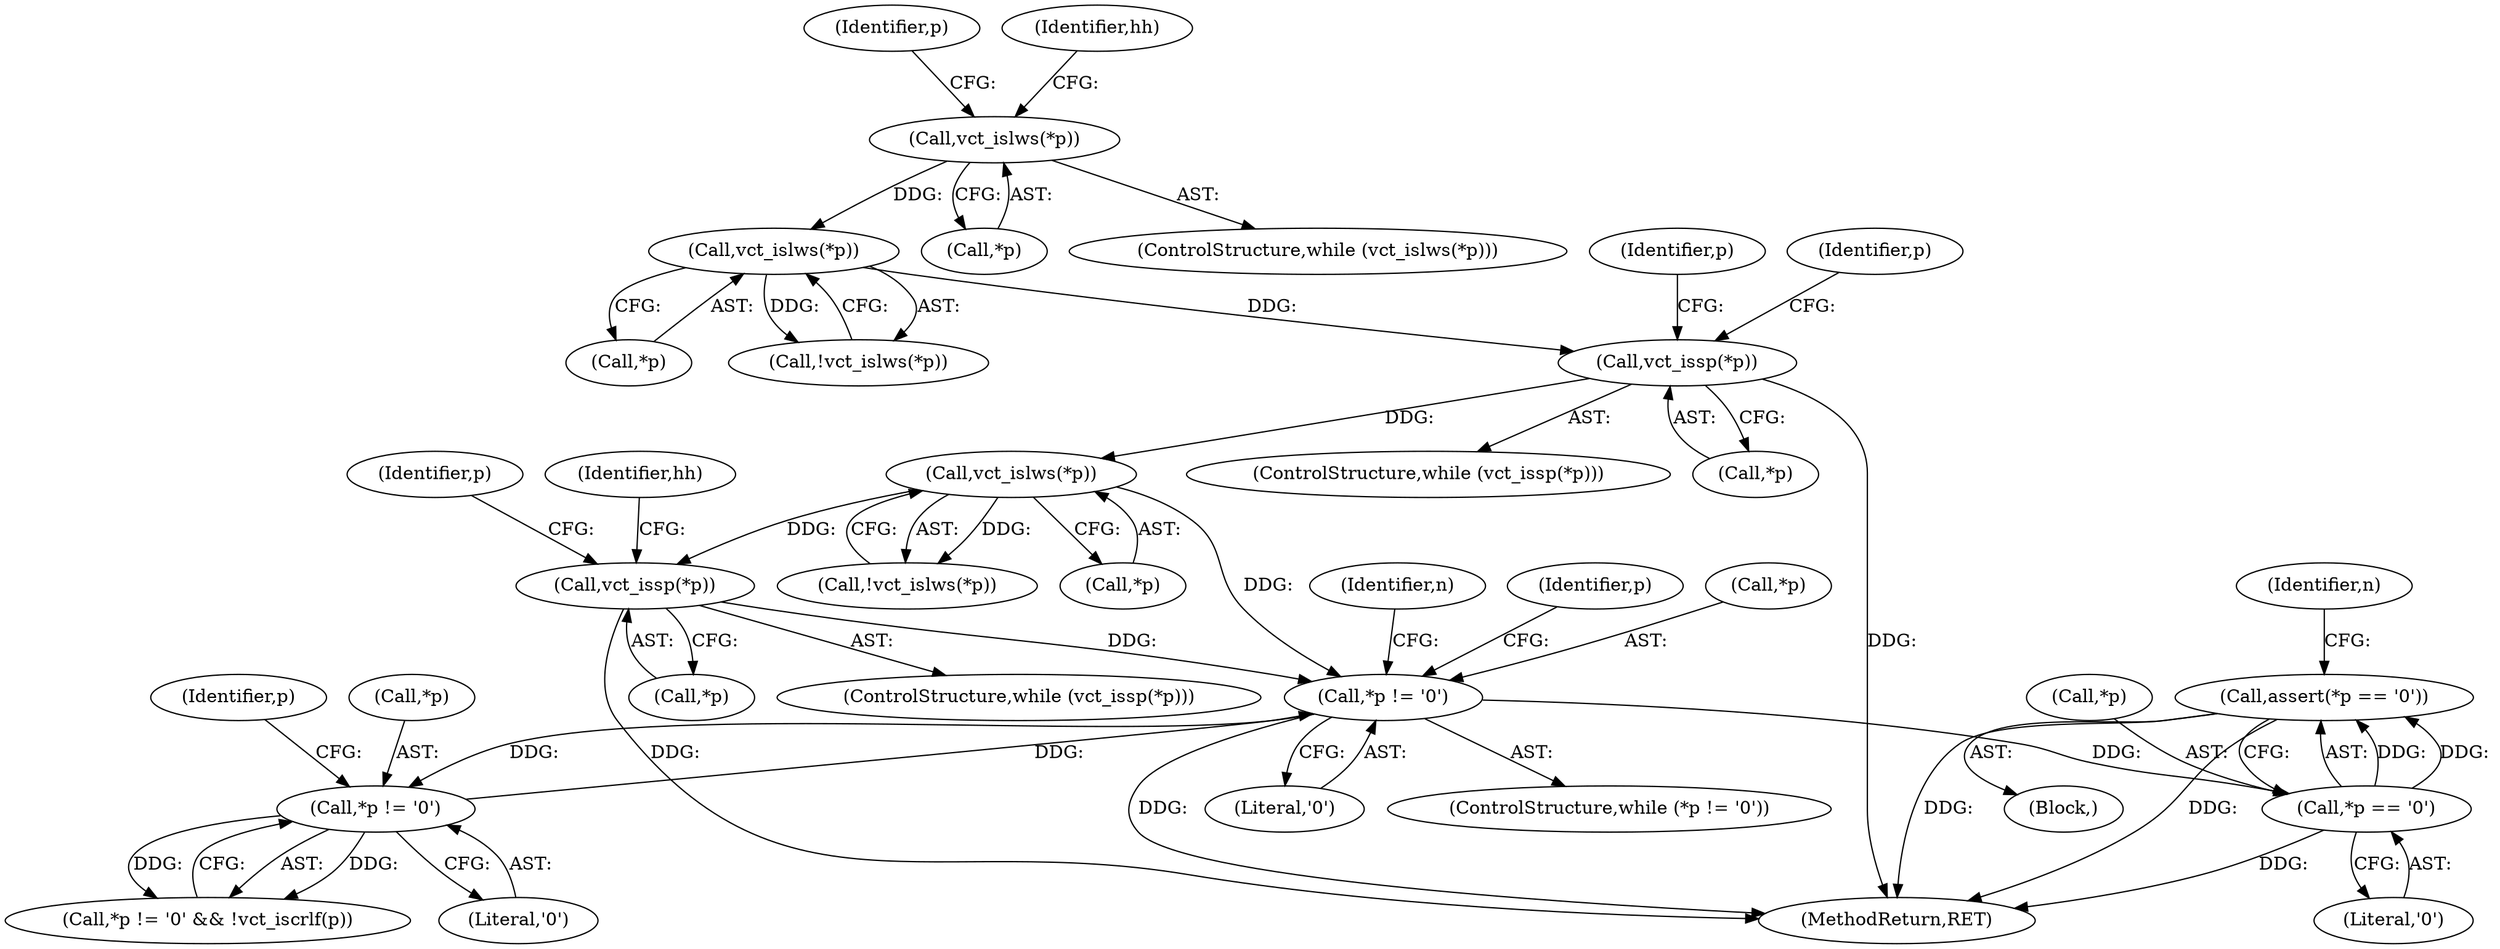 digraph "0_Varnish-Cache_85e8468bec9416bd7e16b0d80cb820ecd2b330c3_2@API" {
"1000317" [label="(Call,assert(*p == '\0'))"];
"1000318" [label="(Call,*p == '\0')"];
"1000271" [label="(Call,*p != '\0')"];
"1000204" [label="(Call,vct_islws(*p))"];
"1000187" [label="(Call,vct_issp(*p))"];
"1000172" [label="(Call,vct_islws(*p))"];
"1000159" [label="(Call,vct_islws(*p))"];
"1000293" [label="(Call,*p != '\0')"];
"1000238" [label="(Call,vct_issp(*p))"];
"1000278" [label="(Identifier,n)"];
"1000318" [label="(Call,*p == '\0')"];
"1000314" [label="(Identifier,p)"];
"1000321" [label="(Literal,'\0')"];
"1000317" [label="(Call,assert(*p == '\0'))"];
"1000272" [label="(Call,*p)"];
"1000186" [label="(ControlStructure,while (vct_issp(*p)))"];
"1000171" [label="(Call,!vct_islws(*p))"];
"1000245" [label="(Identifier,hh)"];
"1000203" [label="(Call,!vct_islws(*p))"];
"1000324" [label="(Identifier,n)"];
"1000237" [label="(ControlStructure,while (vct_issp(*p)))"];
"1000274" [label="(Literal,'\0')"];
"1000270" [label="(ControlStructure,while (*p != '\0'))"];
"1000187" [label="(Call,vct_issp(*p))"];
"1000173" [label="(Call,*p)"];
"1000172" [label="(Call,vct_islws(*p))"];
"1000319" [label="(Call,*p)"];
"1000292" [label="(Call,*p != '\0' && !vct_iscrlf(p))"];
"1000294" [label="(Call,*p)"];
"1000163" [label="(Identifier,p)"];
"1000160" [label="(Call,*p)"];
"1000166" [label="(Identifier,hh)"];
"1000293" [label="(Call,*p != '\0')"];
"1000299" [label="(Identifier,p)"];
"1000242" [label="(Identifier,p)"];
"1000195" [label="(Identifier,p)"];
"1000205" [label="(Call,*p)"];
"1000158" [label="(ControlStructure,while (vct_islws(*p)))"];
"1000188" [label="(Call,*p)"];
"1000353" [label="(MethodReturn,RET)"];
"1000296" [label="(Literal,'\0')"];
"1000271" [label="(Call,*p != '\0')"];
"1000239" [label="(Call,*p)"];
"1000159" [label="(Call,vct_islws(*p))"];
"1000108" [label="(Block,)"];
"1000204" [label="(Call,vct_islws(*p))"];
"1000238" [label="(Call,vct_issp(*p))"];
"1000191" [label="(Identifier,p)"];
"1000317" -> "1000108"  [label="AST: "];
"1000317" -> "1000318"  [label="CFG: "];
"1000318" -> "1000317"  [label="AST: "];
"1000324" -> "1000317"  [label="CFG: "];
"1000317" -> "1000353"  [label="DDG: "];
"1000317" -> "1000353"  [label="DDG: "];
"1000318" -> "1000317"  [label="DDG: "];
"1000318" -> "1000317"  [label="DDG: "];
"1000318" -> "1000321"  [label="CFG: "];
"1000319" -> "1000318"  [label="AST: "];
"1000321" -> "1000318"  [label="AST: "];
"1000318" -> "1000353"  [label="DDG: "];
"1000271" -> "1000318"  [label="DDG: "];
"1000271" -> "1000270"  [label="AST: "];
"1000271" -> "1000274"  [label="CFG: "];
"1000272" -> "1000271"  [label="AST: "];
"1000274" -> "1000271"  [label="AST: "];
"1000278" -> "1000271"  [label="CFG: "];
"1000314" -> "1000271"  [label="CFG: "];
"1000271" -> "1000353"  [label="DDG: "];
"1000204" -> "1000271"  [label="DDG: "];
"1000293" -> "1000271"  [label="DDG: "];
"1000238" -> "1000271"  [label="DDG: "];
"1000271" -> "1000293"  [label="DDG: "];
"1000204" -> "1000203"  [label="AST: "];
"1000204" -> "1000205"  [label="CFG: "];
"1000205" -> "1000204"  [label="AST: "];
"1000203" -> "1000204"  [label="CFG: "];
"1000204" -> "1000203"  [label="DDG: "];
"1000187" -> "1000204"  [label="DDG: "];
"1000204" -> "1000238"  [label="DDG: "];
"1000187" -> "1000186"  [label="AST: "];
"1000187" -> "1000188"  [label="CFG: "];
"1000188" -> "1000187"  [label="AST: "];
"1000191" -> "1000187"  [label="CFG: "];
"1000195" -> "1000187"  [label="CFG: "];
"1000187" -> "1000353"  [label="DDG: "];
"1000172" -> "1000187"  [label="DDG: "];
"1000172" -> "1000171"  [label="AST: "];
"1000172" -> "1000173"  [label="CFG: "];
"1000173" -> "1000172"  [label="AST: "];
"1000171" -> "1000172"  [label="CFG: "];
"1000172" -> "1000171"  [label="DDG: "];
"1000159" -> "1000172"  [label="DDG: "];
"1000159" -> "1000158"  [label="AST: "];
"1000159" -> "1000160"  [label="CFG: "];
"1000160" -> "1000159"  [label="AST: "];
"1000163" -> "1000159"  [label="CFG: "];
"1000166" -> "1000159"  [label="CFG: "];
"1000293" -> "1000292"  [label="AST: "];
"1000293" -> "1000296"  [label="CFG: "];
"1000294" -> "1000293"  [label="AST: "];
"1000296" -> "1000293"  [label="AST: "];
"1000299" -> "1000293"  [label="CFG: "];
"1000292" -> "1000293"  [label="CFG: "];
"1000293" -> "1000292"  [label="DDG: "];
"1000293" -> "1000292"  [label="DDG: "];
"1000238" -> "1000237"  [label="AST: "];
"1000238" -> "1000239"  [label="CFG: "];
"1000239" -> "1000238"  [label="AST: "];
"1000242" -> "1000238"  [label="CFG: "];
"1000245" -> "1000238"  [label="CFG: "];
"1000238" -> "1000353"  [label="DDG: "];
}
